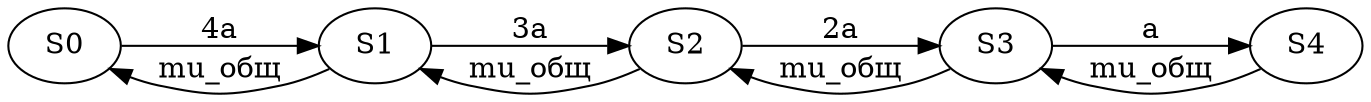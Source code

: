 digraph D {
    rankdir="LR"

    S0 -> S1 [label="4a"]
    S1 -> S2 [label="3a"]
    S2 -> S3 [label="2a"]
    S3 -> S4 [label="a"]
    S0 -> S1 -> S2 -> S3 -> S4 [label="mu_общ" dir=back]
}
